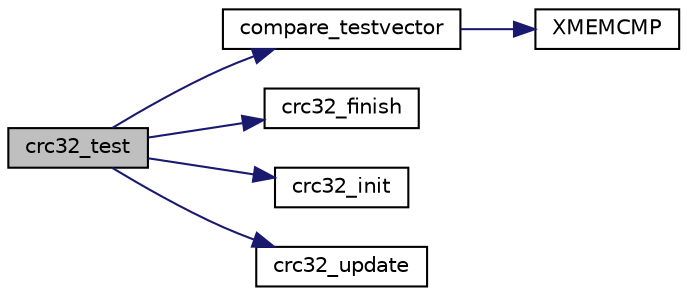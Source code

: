 digraph "crc32_test"
{
 // LATEX_PDF_SIZE
  edge [fontname="Helvetica",fontsize="10",labelfontname="Helvetica",labelfontsize="10"];
  node [fontname="Helvetica",fontsize="10",shape=record];
  rankdir="LR";
  Node6 [label="crc32_test",height=0.2,width=0.4,color="black", fillcolor="grey75", style="filled", fontcolor="black",tooltip=" "];
  Node6 -> Node7 [color="midnightblue",fontsize="10",style="solid",fontname="Helvetica"];
  Node7 [label="compare_testvector",height=0.2,width=0.4,color="black", fillcolor="white", style="filled",URL="$tomcrypt__misc_8h.html#a7764a7f27897c6182335752df00b5f8e",tooltip="Compare two test-vectors."];
  Node7 -> Node8 [color="midnightblue",fontsize="10",style="solid",fontname="Helvetica"];
  Node8 [label="XMEMCMP",height=0.2,width=0.4,color="black", fillcolor="white", style="filled",URL="$tomcrypt__cfg_8h.html#a372b974ec0ac07abcd55297554fe540f",tooltip=" "];
  Node6 -> Node9 [color="midnightblue",fontsize="10",style="solid",fontname="Helvetica"];
  Node9 [label="crc32_finish",height=0.2,width=0.4,color="black", fillcolor="white", style="filled",URL="$crc32_8c.html#a30f82c05a121042b7f98fa0c34b0b387",tooltip=" "];
  Node6 -> Node10 [color="midnightblue",fontsize="10",style="solid",fontname="Helvetica"];
  Node10 [label="crc32_init",height=0.2,width=0.4,color="black", fillcolor="white", style="filled",URL="$crc32_8c.html#abea909f225fd782316c90e0497b0ea23",tooltip=" "];
  Node6 -> Node11 [color="midnightblue",fontsize="10",style="solid",fontname="Helvetica"];
  Node11 [label="crc32_update",height=0.2,width=0.4,color="black", fillcolor="white", style="filled",URL="$crc32_8c.html#a7c5fba8fff6dfb25a4d4c992b50a6bca",tooltip=" "];
}
